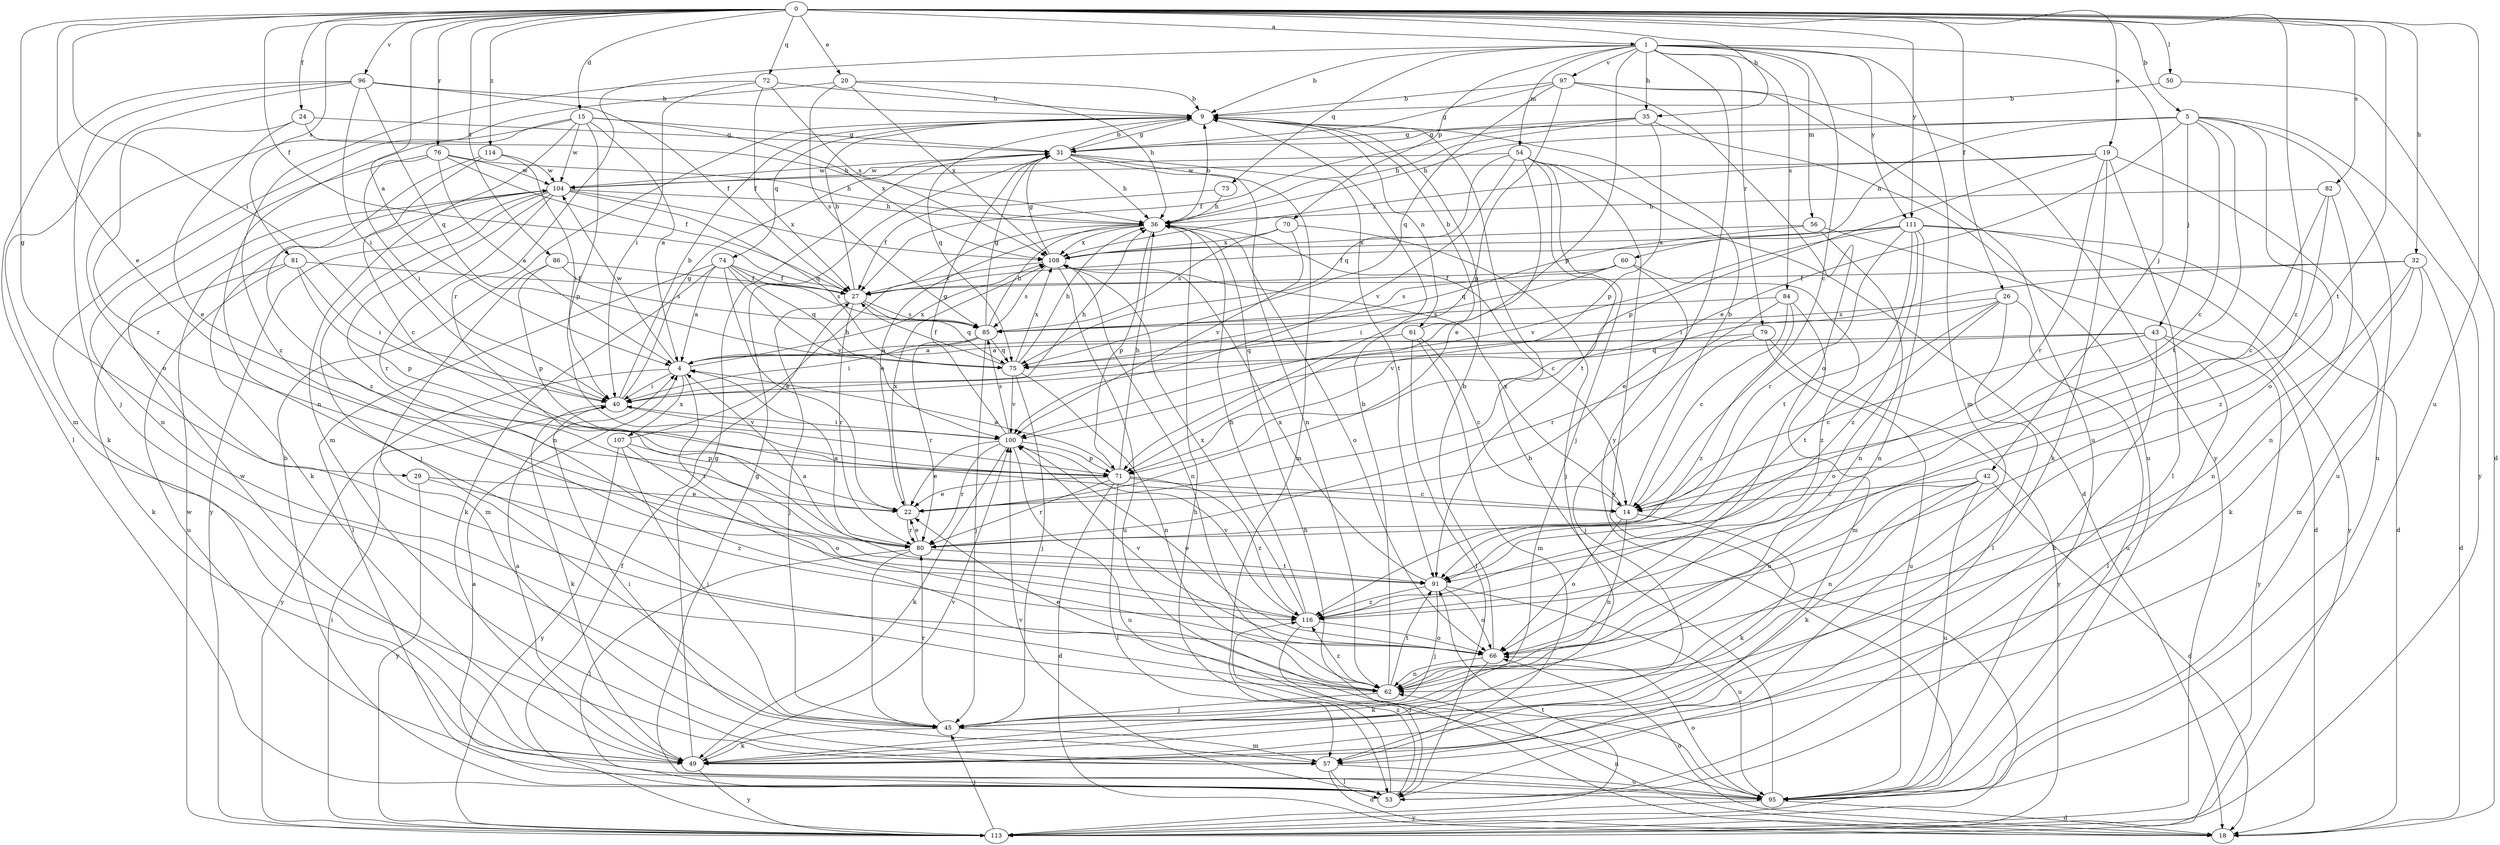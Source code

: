 strict digraph  {
0;
1;
4;
5;
9;
14;
15;
18;
19;
20;
22;
24;
26;
27;
29;
31;
32;
35;
36;
40;
42;
43;
45;
49;
50;
53;
54;
56;
57;
60;
61;
62;
66;
70;
71;
72;
73;
74;
75;
76;
79;
80;
81;
82;
84;
85;
86;
91;
95;
96;
97;
100;
104;
107;
108;
111;
113;
114;
116;
0 -> 1  [label=a];
0 -> 4  [label=a];
0 -> 5  [label=b];
0 -> 15  [label=d];
0 -> 19  [label=e];
0 -> 20  [label=e];
0 -> 22  [label=e];
0 -> 24  [label=f];
0 -> 26  [label=f];
0 -> 27  [label=f];
0 -> 29  [label=g];
0 -> 32  [label=h];
0 -> 35  [label=h];
0 -> 40  [label=i];
0 -> 50  [label=l];
0 -> 72  [label=q];
0 -> 76  [label=r];
0 -> 81  [label=s];
0 -> 82  [label=s];
0 -> 86  [label=t];
0 -> 91  [label=t];
0 -> 95  [label=u];
0 -> 96  [label=v];
0 -> 111  [label=y];
0 -> 114  [label=z];
0 -> 116  [label=z];
1 -> 9  [label=b];
1 -> 14  [label=c];
1 -> 35  [label=h];
1 -> 42  [label=j];
1 -> 54  [label=m];
1 -> 56  [label=m];
1 -> 57  [label=m];
1 -> 70  [label=p];
1 -> 71  [label=p];
1 -> 73  [label=q];
1 -> 79  [label=r];
1 -> 80  [label=r];
1 -> 84  [label=s];
1 -> 97  [label=v];
1 -> 111  [label=y];
1 -> 113  [label=y];
4 -> 40  [label=i];
4 -> 91  [label=t];
4 -> 104  [label=w];
4 -> 107  [label=x];
4 -> 108  [label=x];
4 -> 113  [label=y];
5 -> 14  [label=c];
5 -> 22  [label=e];
5 -> 31  [label=g];
5 -> 36  [label=h];
5 -> 43  [label=j];
5 -> 60  [label=n];
5 -> 66  [label=o];
5 -> 91  [label=t];
5 -> 95  [label=u];
5 -> 113  [label=y];
9 -> 31  [label=g];
9 -> 61  [label=n];
9 -> 74  [label=q];
9 -> 75  [label=q];
14 -> 9  [label=b];
14 -> 49  [label=k];
14 -> 62  [label=n];
14 -> 66  [label=o];
14 -> 108  [label=x];
15 -> 4  [label=a];
15 -> 31  [label=g];
15 -> 49  [label=k];
15 -> 57  [label=m];
15 -> 62  [label=n];
15 -> 71  [label=p];
15 -> 104  [label=w];
15 -> 108  [label=x];
18 -> 36  [label=h];
18 -> 62  [label=n];
18 -> 66  [label=o];
19 -> 49  [label=k];
19 -> 53  [label=l];
19 -> 71  [label=p];
19 -> 80  [label=r];
19 -> 95  [label=u];
19 -> 104  [label=w];
19 -> 108  [label=x];
20 -> 9  [label=b];
20 -> 36  [label=h];
20 -> 66  [label=o];
20 -> 85  [label=s];
20 -> 108  [label=x];
22 -> 80  [label=r];
22 -> 108  [label=x];
24 -> 22  [label=e];
24 -> 31  [label=g];
24 -> 36  [label=h];
24 -> 80  [label=r];
26 -> 53  [label=l];
26 -> 66  [label=o];
26 -> 85  [label=s];
26 -> 91  [label=t];
26 -> 95  [label=u];
26 -> 100  [label=v];
27 -> 9  [label=b];
27 -> 45  [label=j];
27 -> 75  [label=q];
27 -> 80  [label=r];
27 -> 85  [label=s];
29 -> 22  [label=e];
29 -> 113  [label=y];
29 -> 116  [label=z];
31 -> 9  [label=b];
31 -> 36  [label=h];
31 -> 57  [label=m];
31 -> 62  [label=n];
31 -> 91  [label=t];
31 -> 104  [label=w];
32 -> 18  [label=d];
32 -> 27  [label=f];
32 -> 40  [label=i];
32 -> 49  [label=k];
32 -> 57  [label=m];
32 -> 62  [label=n];
35 -> 27  [label=f];
35 -> 31  [label=g];
35 -> 36  [label=h];
35 -> 71  [label=p];
35 -> 95  [label=u];
36 -> 9  [label=b];
36 -> 14  [label=c];
36 -> 22  [label=e];
36 -> 66  [label=o];
36 -> 71  [label=p];
36 -> 108  [label=x];
40 -> 9  [label=b];
40 -> 31  [label=g];
40 -> 36  [label=h];
40 -> 49  [label=k];
40 -> 100  [label=v];
42 -> 14  [label=c];
42 -> 18  [label=d];
42 -> 49  [label=k];
42 -> 62  [label=n];
42 -> 66  [label=o];
42 -> 95  [label=u];
43 -> 4  [label=a];
43 -> 14  [label=c];
43 -> 49  [label=k];
43 -> 53  [label=l];
43 -> 75  [label=q];
43 -> 113  [label=y];
45 -> 49  [label=k];
45 -> 57  [label=m];
45 -> 80  [label=r];
49 -> 4  [label=a];
49 -> 31  [label=g];
49 -> 100  [label=v];
49 -> 104  [label=w];
49 -> 113  [label=y];
50 -> 9  [label=b];
50 -> 18  [label=d];
53 -> 9  [label=b];
53 -> 36  [label=h];
53 -> 100  [label=v];
53 -> 116  [label=z];
54 -> 18  [label=d];
54 -> 22  [label=e];
54 -> 45  [label=j];
54 -> 75  [label=q];
54 -> 91  [label=t];
54 -> 100  [label=v];
54 -> 104  [label=w];
54 -> 113  [label=y];
56 -> 18  [label=d];
56 -> 62  [label=n];
56 -> 75  [label=q];
56 -> 108  [label=x];
57 -> 18  [label=d];
57 -> 40  [label=i];
57 -> 53  [label=l];
57 -> 95  [label=u];
60 -> 22  [label=e];
60 -> 27  [label=f];
60 -> 40  [label=i];
60 -> 85  [label=s];
60 -> 116  [label=z];
61 -> 9  [label=b];
61 -> 14  [label=c];
61 -> 53  [label=l];
61 -> 57  [label=m];
61 -> 75  [label=q];
62 -> 9  [label=b];
62 -> 22  [label=e];
62 -> 45  [label=j];
62 -> 91  [label=t];
62 -> 116  [label=z];
66 -> 9  [label=b];
66 -> 49  [label=k];
66 -> 62  [label=n];
66 -> 100  [label=v];
70 -> 45  [label=j];
70 -> 85  [label=s];
70 -> 100  [label=v];
70 -> 108  [label=x];
71 -> 4  [label=a];
71 -> 14  [label=c];
71 -> 18  [label=d];
71 -> 22  [label=e];
71 -> 36  [label=h];
71 -> 53  [label=l];
71 -> 80  [label=r];
71 -> 116  [label=z];
72 -> 9  [label=b];
72 -> 27  [label=f];
72 -> 40  [label=i];
72 -> 108  [label=x];
72 -> 116  [label=z];
73 -> 27  [label=f];
73 -> 36  [label=h];
74 -> 4  [label=a];
74 -> 22  [label=e];
74 -> 27  [label=f];
74 -> 49  [label=k];
74 -> 53  [label=l];
74 -> 75  [label=q];
74 -> 85  [label=s];
74 -> 100  [label=v];
75 -> 27  [label=f];
75 -> 36  [label=h];
75 -> 45  [label=j];
75 -> 62  [label=n];
75 -> 100  [label=v];
75 -> 108  [label=x];
76 -> 4  [label=a];
76 -> 27  [label=f];
76 -> 36  [label=h];
76 -> 40  [label=i];
76 -> 62  [label=n];
76 -> 104  [label=w];
79 -> 4  [label=a];
79 -> 45  [label=j];
79 -> 95  [label=u];
79 -> 113  [label=y];
80 -> 4  [label=a];
80 -> 22  [label=e];
80 -> 45  [label=j];
80 -> 53  [label=l];
80 -> 91  [label=t];
81 -> 27  [label=f];
81 -> 40  [label=i];
81 -> 49  [label=k];
81 -> 71  [label=p];
81 -> 95  [label=u];
82 -> 14  [label=c];
82 -> 36  [label=h];
82 -> 62  [label=n];
82 -> 116  [label=z];
84 -> 14  [label=c];
84 -> 57  [label=m];
84 -> 80  [label=r];
84 -> 85  [label=s];
84 -> 116  [label=z];
85 -> 4  [label=a];
85 -> 31  [label=g];
85 -> 36  [label=h];
85 -> 40  [label=i];
85 -> 45  [label=j];
85 -> 75  [label=q];
85 -> 80  [label=r];
86 -> 27  [label=f];
86 -> 57  [label=m];
86 -> 71  [label=p];
86 -> 85  [label=s];
91 -> 4  [label=a];
91 -> 45  [label=j];
91 -> 66  [label=o];
91 -> 95  [label=u];
91 -> 108  [label=x];
91 -> 116  [label=z];
95 -> 4  [label=a];
95 -> 9  [label=b];
95 -> 18  [label=d];
95 -> 31  [label=g];
95 -> 66  [label=o];
95 -> 113  [label=y];
96 -> 9  [label=b];
96 -> 27  [label=f];
96 -> 40  [label=i];
96 -> 45  [label=j];
96 -> 53  [label=l];
96 -> 57  [label=m];
96 -> 75  [label=q];
97 -> 9  [label=b];
97 -> 31  [label=g];
97 -> 66  [label=o];
97 -> 71  [label=p];
97 -> 75  [label=q];
97 -> 95  [label=u];
97 -> 113  [label=y];
100 -> 22  [label=e];
100 -> 31  [label=g];
100 -> 40  [label=i];
100 -> 49  [label=k];
100 -> 66  [label=o];
100 -> 71  [label=p];
100 -> 80  [label=r];
100 -> 85  [label=s];
100 -> 95  [label=u];
104 -> 36  [label=h];
104 -> 45  [label=j];
104 -> 49  [label=k];
104 -> 62  [label=n];
104 -> 75  [label=q];
104 -> 80  [label=r];
104 -> 108  [label=x];
104 -> 113  [label=y];
107 -> 36  [label=h];
107 -> 45  [label=j];
107 -> 66  [label=o];
107 -> 71  [label=p];
107 -> 113  [label=y];
108 -> 27  [label=f];
108 -> 31  [label=g];
108 -> 62  [label=n];
108 -> 85  [label=s];
108 -> 95  [label=u];
111 -> 18  [label=d];
111 -> 27  [label=f];
111 -> 62  [label=n];
111 -> 80  [label=r];
111 -> 91  [label=t];
111 -> 100  [label=v];
111 -> 108  [label=x];
111 -> 113  [label=y];
111 -> 116  [label=z];
113 -> 27  [label=f];
113 -> 40  [label=i];
113 -> 45  [label=j];
113 -> 91  [label=t];
113 -> 104  [label=w];
114 -> 14  [label=c];
114 -> 40  [label=i];
114 -> 104  [label=w];
114 -> 116  [label=z];
116 -> 36  [label=h];
116 -> 53  [label=l];
116 -> 66  [label=o];
116 -> 100  [label=v];
116 -> 108  [label=x];
}
